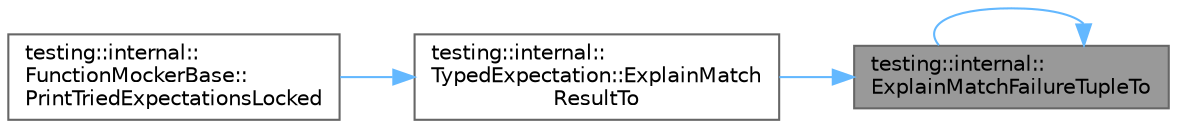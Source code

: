digraph "testing::internal::ExplainMatchFailureTupleTo"
{
 // LATEX_PDF_SIZE
  bgcolor="transparent";
  edge [fontname=Helvetica,fontsize=10,labelfontname=Helvetica,labelfontsize=10];
  node [fontname=Helvetica,fontsize=10,shape=box,height=0.2,width=0.4];
  rankdir="RL";
  Node1 [id="Node000001",label="testing::internal::\lExplainMatchFailureTupleTo",height=0.2,width=0.4,color="gray40", fillcolor="grey60", style="filled", fontcolor="black",tooltip=" "];
  Node1 -> Node1 [id="edge1_Node000001_Node000001",dir="back",color="steelblue1",style="solid",tooltip=" "];
  Node1 -> Node2 [id="edge2_Node000001_Node000002",dir="back",color="steelblue1",style="solid",tooltip=" "];
  Node2 [id="Node000002",label="testing::internal::\lTypedExpectation::ExplainMatch\lResultTo",height=0.2,width=0.4,color="grey40", fillcolor="white", style="filled",URL="$classtesting_1_1internal_1_1_typed_expectation.html#ad72e021fb66b7a91613e84644c6eb78b",tooltip=" "];
  Node2 -> Node3 [id="edge3_Node000002_Node000003",dir="back",color="steelblue1",style="solid",tooltip=" "];
  Node3 [id="Node000003",label="testing::internal::\lFunctionMockerBase::\lPrintTriedExpectationsLocked",height=0.2,width=0.4,color="grey40", fillcolor="white", style="filled",URL="$classtesting_1_1internal_1_1_function_mocker_base.html#ad0183c6e8ec34498eb52f4249ec2fe9d",tooltip=" "];
}
